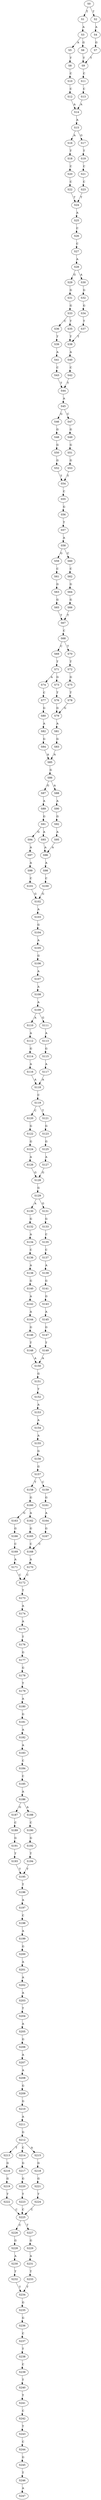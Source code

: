 strict digraph  {
	S0 -> S1 [ label = T ];
	S0 -> S2 [ label = T ];
	S1 -> S3 [ label = A ];
	S2 -> S4 [ label = A ];
	S3 -> S5 [ label = A ];
	S3 -> S6 [ label = G ];
	S4 -> S7 [ label = G ];
	S5 -> S8 [ label = T ];
	S6 -> S9 [ label = T ];
	S7 -> S9 [ label = T ];
	S8 -> S10 [ label = C ];
	S9 -> S11 [ label = C ];
	S10 -> S12 [ label = C ];
	S11 -> S13 [ label = C ];
	S12 -> S14 [ label = A ];
	S13 -> S14 [ label = A ];
	S14 -> S15 [ label = A ];
	S15 -> S16 [ label = A ];
	S15 -> S17 [ label = G ];
	S16 -> S18 [ label = T ];
	S17 -> S19 [ label = T ];
	S18 -> S20 [ label = C ];
	S19 -> S21 [ label = C ];
	S20 -> S22 [ label = C ];
	S21 -> S23 [ label = C ];
	S22 -> S24 [ label = T ];
	S23 -> S24 [ label = T ];
	S24 -> S25 [ label = A ];
	S25 -> S26 [ label = C ];
	S26 -> S27 [ label = C ];
	S27 -> S28 [ label = A ];
	S28 -> S29 [ label = G ];
	S28 -> S30 [ label = A ];
	S29 -> S31 [ label = G ];
	S30 -> S32 [ label = G ];
	S31 -> S33 [ label = G ];
	S32 -> S34 [ label = G ];
	S33 -> S35 [ label = T ];
	S33 -> S36 [ label = C ];
	S34 -> S37 [ label = T ];
	S35 -> S38 [ label = T ];
	S36 -> S39 [ label = T ];
	S37 -> S38 [ label = T ];
	S38 -> S40 [ label = A ];
	S39 -> S41 [ label = A ];
	S40 -> S42 [ label = C ];
	S41 -> S43 [ label = C ];
	S42 -> S44 [ label = T ];
	S43 -> S44 [ label = T ];
	S44 -> S45 [ label = A ];
	S45 -> S46 [ label = G ];
	S45 -> S47 [ label = C ];
	S46 -> S48 [ label = G ];
	S47 -> S49 [ label = G ];
	S48 -> S50 [ label = G ];
	S49 -> S51 [ label = G ];
	S50 -> S52 [ label = G ];
	S51 -> S53 [ label = G ];
	S52 -> S54 [ label = T ];
	S53 -> S54 [ label = T ];
	S54 -> S55 [ label = C ];
	S55 -> S56 [ label = G ];
	S56 -> S57 [ label = T ];
	S57 -> S58 [ label = A ];
	S58 -> S59 [ label = G ];
	S58 -> S60 [ label = C ];
	S59 -> S61 [ label = C ];
	S60 -> S62 [ label = C ];
	S61 -> S63 [ label = G ];
	S62 -> S64 [ label = G ];
	S63 -> S65 [ label = G ];
	S64 -> S66 [ label = G ];
	S65 -> S67 [ label = T ];
	S66 -> S67 [ label = T ];
	S67 -> S68 [ label = C ];
	S68 -> S69 [ label = C ];
	S68 -> S70 [ label = T ];
	S69 -> S71 [ label = T ];
	S70 -> S72 [ label = T ];
	S71 -> S73 [ label = G ];
	S71 -> S74 [ label = A ];
	S72 -> S75 [ label = G ];
	S73 -> S76 [ label = T ];
	S74 -> S77 [ label = C ];
	S75 -> S78 [ label = T ];
	S76 -> S79 [ label = G ];
	S77 -> S80 [ label = G ];
	S78 -> S79 [ label = G ];
	S79 -> S81 [ label = A ];
	S80 -> S82 [ label = A ];
	S81 -> S83 [ label = G ];
	S82 -> S84 [ label = G ];
	S83 -> S85 [ label = A ];
	S84 -> S85 [ label = A ];
	S85 -> S86 [ label = G ];
	S86 -> S87 [ label = G ];
	S86 -> S88 [ label = A ];
	S87 -> S89 [ label = A ];
	S88 -> S90 [ label = A ];
	S89 -> S91 [ label = G ];
	S90 -> S92 [ label = G ];
	S91 -> S93 [ label = A ];
	S91 -> S94 [ label = G ];
	S92 -> S95 [ label = A ];
	S93 -> S96 [ label = A ];
	S94 -> S97 [ label = A ];
	S95 -> S96 [ label = A ];
	S96 -> S98 [ label = A ];
	S97 -> S99 [ label = A ];
	S98 -> S100 [ label = C ];
	S99 -> S101 [ label = C ];
	S100 -> S102 [ label = G ];
	S101 -> S102 [ label = G ];
	S102 -> S103 [ label = A ];
	S103 -> S104 [ label = G ];
	S104 -> S105 [ label = A ];
	S105 -> S106 [ label = G ];
	S106 -> S107 [ label = A ];
	S107 -> S108 [ label = A ];
	S108 -> S109 [ label = A ];
	S109 -> S110 [ label = A ];
	S109 -> S111 [ label = G ];
	S110 -> S112 [ label = A ];
	S111 -> S113 [ label = A ];
	S112 -> S114 [ label = G ];
	S113 -> S115 [ label = G ];
	S114 -> S116 [ label = A ];
	S115 -> S117 [ label = A ];
	S116 -> S118 [ label = A ];
	S117 -> S118 [ label = A ];
	S118 -> S119 [ label = C ];
	S119 -> S120 [ label = C ];
	S119 -> S121 [ label = T ];
	S120 -> S122 [ label = G ];
	S121 -> S123 [ label = G ];
	S122 -> S124 [ label = G ];
	S123 -> S125 [ label = G ];
	S124 -> S126 [ label = A ];
	S125 -> S127 [ label = A ];
	S126 -> S128 [ label = G ];
	S127 -> S128 [ label = G ];
	S128 -> S129 [ label = G ];
	S129 -> S130 [ label = A ];
	S129 -> S131 [ label = G ];
	S130 -> S132 [ label = G ];
	S131 -> S133 [ label = G ];
	S132 -> S134 [ label = A ];
	S133 -> S135 [ label = C ];
	S134 -> S136 [ label = C ];
	S135 -> S137 [ label = C ];
	S136 -> S138 [ label = A ];
	S137 -> S139 [ label = A ];
	S138 -> S140 [ label = G ];
	S139 -> S141 [ label = G ];
	S140 -> S142 [ label = A ];
	S141 -> S143 [ label = G ];
	S142 -> S144 [ label = A ];
	S143 -> S145 [ label = A ];
	S144 -> S146 [ label = G ];
	S145 -> S147 [ label = G ];
	S146 -> S148 [ label = T ];
	S147 -> S149 [ label = T ];
	S148 -> S150 [ label = A ];
	S149 -> S150 [ label = A ];
	S150 -> S151 [ label = G ];
	S151 -> S152 [ label = T ];
	S152 -> S153 [ label = A ];
	S153 -> S154 [ label = A ];
	S154 -> S155 [ label = A ];
	S155 -> S156 [ label = G ];
	S156 -> S157 [ label = G ];
	S157 -> S158 [ label = T ];
	S157 -> S159 [ label = C ];
	S158 -> S160 [ label = G ];
	S159 -> S161 [ label = G ];
	S160 -> S162 [ label = A ];
	S160 -> S163 [ label = G ];
	S161 -> S164 [ label = A ];
	S162 -> S165 [ label = G ];
	S163 -> S166 [ label = G ];
	S164 -> S167 [ label = G ];
	S165 -> S168 [ label = C ];
	S166 -> S169 [ label = C ];
	S167 -> S168 [ label = C ];
	S168 -> S170 [ label = A ];
	S169 -> S171 [ label = A ];
	S170 -> S172 [ label = C ];
	S171 -> S172 [ label = C ];
	S172 -> S173 [ label = T ];
	S173 -> S174 [ label = A ];
	S174 -> S175 [ label = A ];
	S175 -> S176 [ label = T ];
	S176 -> S177 [ label = G ];
	S177 -> S178 [ label = G ];
	S178 -> S179 [ label = T ];
	S179 -> S180 [ label = A ];
	S180 -> S181 [ label = G ];
	S181 -> S182 [ label = A ];
	S182 -> S183 [ label = A ];
	S183 -> S184 [ label = C ];
	S184 -> S185 [ label = C ];
	S185 -> S186 [ label = A ];
	S186 -> S187 [ label = G ];
	S186 -> S188 [ label = A ];
	S187 -> S189 [ label = C ];
	S188 -> S190 [ label = C ];
	S189 -> S191 [ label = G ];
	S190 -> S192 [ label = G ];
	S191 -> S193 [ label = T ];
	S192 -> S194 [ label = T ];
	S193 -> S195 [ label = T ];
	S194 -> S195 [ label = T ];
	S195 -> S196 [ label = T ];
	S196 -> S197 [ label = A ];
	S197 -> S198 [ label = C ];
	S198 -> S199 [ label = A ];
	S199 -> S200 [ label = G ];
	S200 -> S201 [ label = A ];
	S201 -> S202 [ label = A ];
	S202 -> S203 [ label = A ];
	S203 -> S204 [ label = T ];
	S204 -> S205 [ label = A ];
	S205 -> S206 [ label = G ];
	S206 -> S207 [ label = A ];
	S207 -> S208 [ label = A ];
	S208 -> S209 [ label = G ];
	S209 -> S210 [ label = G ];
	S210 -> S211 [ label = A ];
	S211 -> S212 [ label = G ];
	S212 -> S213 [ label = T ];
	S212 -> S214 [ label = C ];
	S212 -> S215 [ label = A ];
	S213 -> S216 [ label = G ];
	S214 -> S217 [ label = G ];
	S215 -> S218 [ label = G ];
	S216 -> S219 [ label = G ];
	S217 -> S220 [ label = G ];
	S218 -> S221 [ label = G ];
	S219 -> S222 [ label = T ];
	S220 -> S223 [ label = T ];
	S221 -> S224 [ label = T ];
	S222 -> S225 [ label = C ];
	S223 -> S225 [ label = C ];
	S224 -> S225 [ label = C ];
	S225 -> S226 [ label = C ];
	S225 -> S227 [ label = T ];
	S226 -> S228 [ label = G ];
	S227 -> S229 [ label = G ];
	S228 -> S230 [ label = A ];
	S229 -> S231 [ label = A ];
	S230 -> S232 [ label = T ];
	S231 -> S233 [ label = T ];
	S232 -> S234 [ label = T ];
	S233 -> S234 [ label = T ];
	S234 -> S235 [ label = G ];
	S235 -> S236 [ label = G ];
	S236 -> S237 [ label = C ];
	S237 -> S238 [ label = T ];
	S238 -> S239 [ label = C ];
	S239 -> S240 [ label = T ];
	S240 -> S241 [ label = T ];
	S241 -> S242 [ label = C ];
	S242 -> S243 [ label = T ];
	S243 -> S244 [ label = C ];
	S244 -> S245 [ label = G ];
	S245 -> S246 [ label = T ];
	S246 -> S247 [ label = A ];
}
